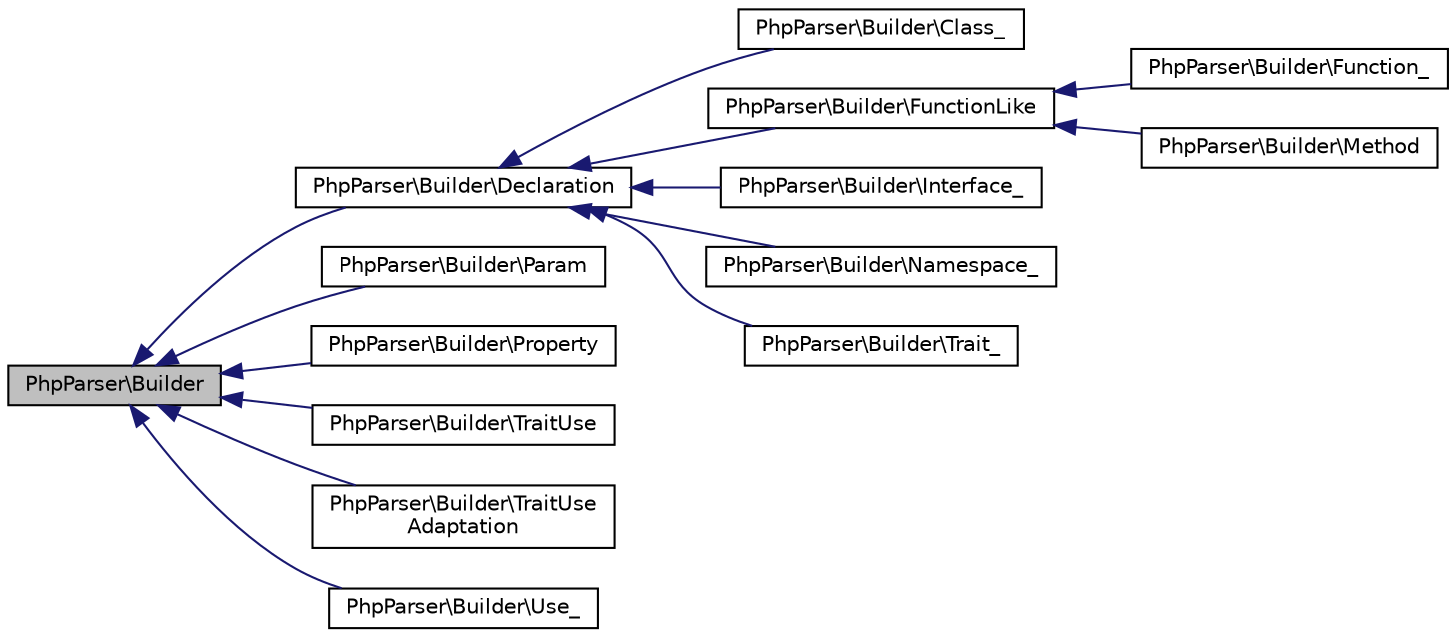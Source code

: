digraph "PhpParser\Builder"
{
  edge [fontname="Helvetica",fontsize="10",labelfontname="Helvetica",labelfontsize="10"];
  node [fontname="Helvetica",fontsize="10",shape=record];
  rankdir="LR";
  Node0 [label="PhpParser\\Builder",height=0.2,width=0.4,color="black", fillcolor="grey75", style="filled", fontcolor="black"];
  Node0 -> Node1 [dir="back",color="midnightblue",fontsize="10",style="solid",fontname="Helvetica"];
  Node1 [label="PhpParser\\Builder\\Declaration",height=0.2,width=0.4,color="black", fillcolor="white", style="filled",URL="$classPhpParser_1_1Builder_1_1Declaration.html"];
  Node1 -> Node2 [dir="back",color="midnightblue",fontsize="10",style="solid",fontname="Helvetica"];
  Node2 [label="PhpParser\\Builder\\Class_",height=0.2,width=0.4,color="black", fillcolor="white", style="filled",URL="$classPhpParser_1_1Builder_1_1Class__.html"];
  Node1 -> Node3 [dir="back",color="midnightblue",fontsize="10",style="solid",fontname="Helvetica"];
  Node3 [label="PhpParser\\Builder\\FunctionLike",height=0.2,width=0.4,color="black", fillcolor="white", style="filled",URL="$classPhpParser_1_1Builder_1_1FunctionLike.html"];
  Node3 -> Node4 [dir="back",color="midnightblue",fontsize="10",style="solid",fontname="Helvetica"];
  Node4 [label="PhpParser\\Builder\\Function_",height=0.2,width=0.4,color="black", fillcolor="white", style="filled",URL="$classPhpParser_1_1Builder_1_1Function__.html"];
  Node3 -> Node5 [dir="back",color="midnightblue",fontsize="10",style="solid",fontname="Helvetica"];
  Node5 [label="PhpParser\\Builder\\Method",height=0.2,width=0.4,color="black", fillcolor="white", style="filled",URL="$classPhpParser_1_1Builder_1_1Method.html"];
  Node1 -> Node6 [dir="back",color="midnightblue",fontsize="10",style="solid",fontname="Helvetica"];
  Node6 [label="PhpParser\\Builder\\Interface_",height=0.2,width=0.4,color="black", fillcolor="white", style="filled",URL="$classPhpParser_1_1Builder_1_1Interface__.html"];
  Node1 -> Node7 [dir="back",color="midnightblue",fontsize="10",style="solid",fontname="Helvetica"];
  Node7 [label="PhpParser\\Builder\\Namespace_",height=0.2,width=0.4,color="black", fillcolor="white", style="filled",URL="$classPhpParser_1_1Builder_1_1Namespace__.html"];
  Node1 -> Node8 [dir="back",color="midnightblue",fontsize="10",style="solid",fontname="Helvetica"];
  Node8 [label="PhpParser\\Builder\\Trait_",height=0.2,width=0.4,color="black", fillcolor="white", style="filled",URL="$classPhpParser_1_1Builder_1_1Trait__.html"];
  Node0 -> Node9 [dir="back",color="midnightblue",fontsize="10",style="solid",fontname="Helvetica"];
  Node9 [label="PhpParser\\Builder\\Param",height=0.2,width=0.4,color="black", fillcolor="white", style="filled",URL="$classPhpParser_1_1Builder_1_1Param.html"];
  Node0 -> Node10 [dir="back",color="midnightblue",fontsize="10",style="solid",fontname="Helvetica"];
  Node10 [label="PhpParser\\Builder\\Property",height=0.2,width=0.4,color="black", fillcolor="white", style="filled",URL="$classPhpParser_1_1Builder_1_1Property.html"];
  Node0 -> Node11 [dir="back",color="midnightblue",fontsize="10",style="solid",fontname="Helvetica"];
  Node11 [label="PhpParser\\Builder\\TraitUse",height=0.2,width=0.4,color="black", fillcolor="white", style="filled",URL="$classPhpParser_1_1Builder_1_1TraitUse.html"];
  Node0 -> Node12 [dir="back",color="midnightblue",fontsize="10",style="solid",fontname="Helvetica"];
  Node12 [label="PhpParser\\Builder\\TraitUse\lAdaptation",height=0.2,width=0.4,color="black", fillcolor="white", style="filled",URL="$classPhpParser_1_1Builder_1_1TraitUseAdaptation.html"];
  Node0 -> Node13 [dir="back",color="midnightblue",fontsize="10",style="solid",fontname="Helvetica"];
  Node13 [label="PhpParser\\Builder\\Use_",height=0.2,width=0.4,color="black", fillcolor="white", style="filled",URL="$classPhpParser_1_1Builder_1_1Use__.html"];
}
